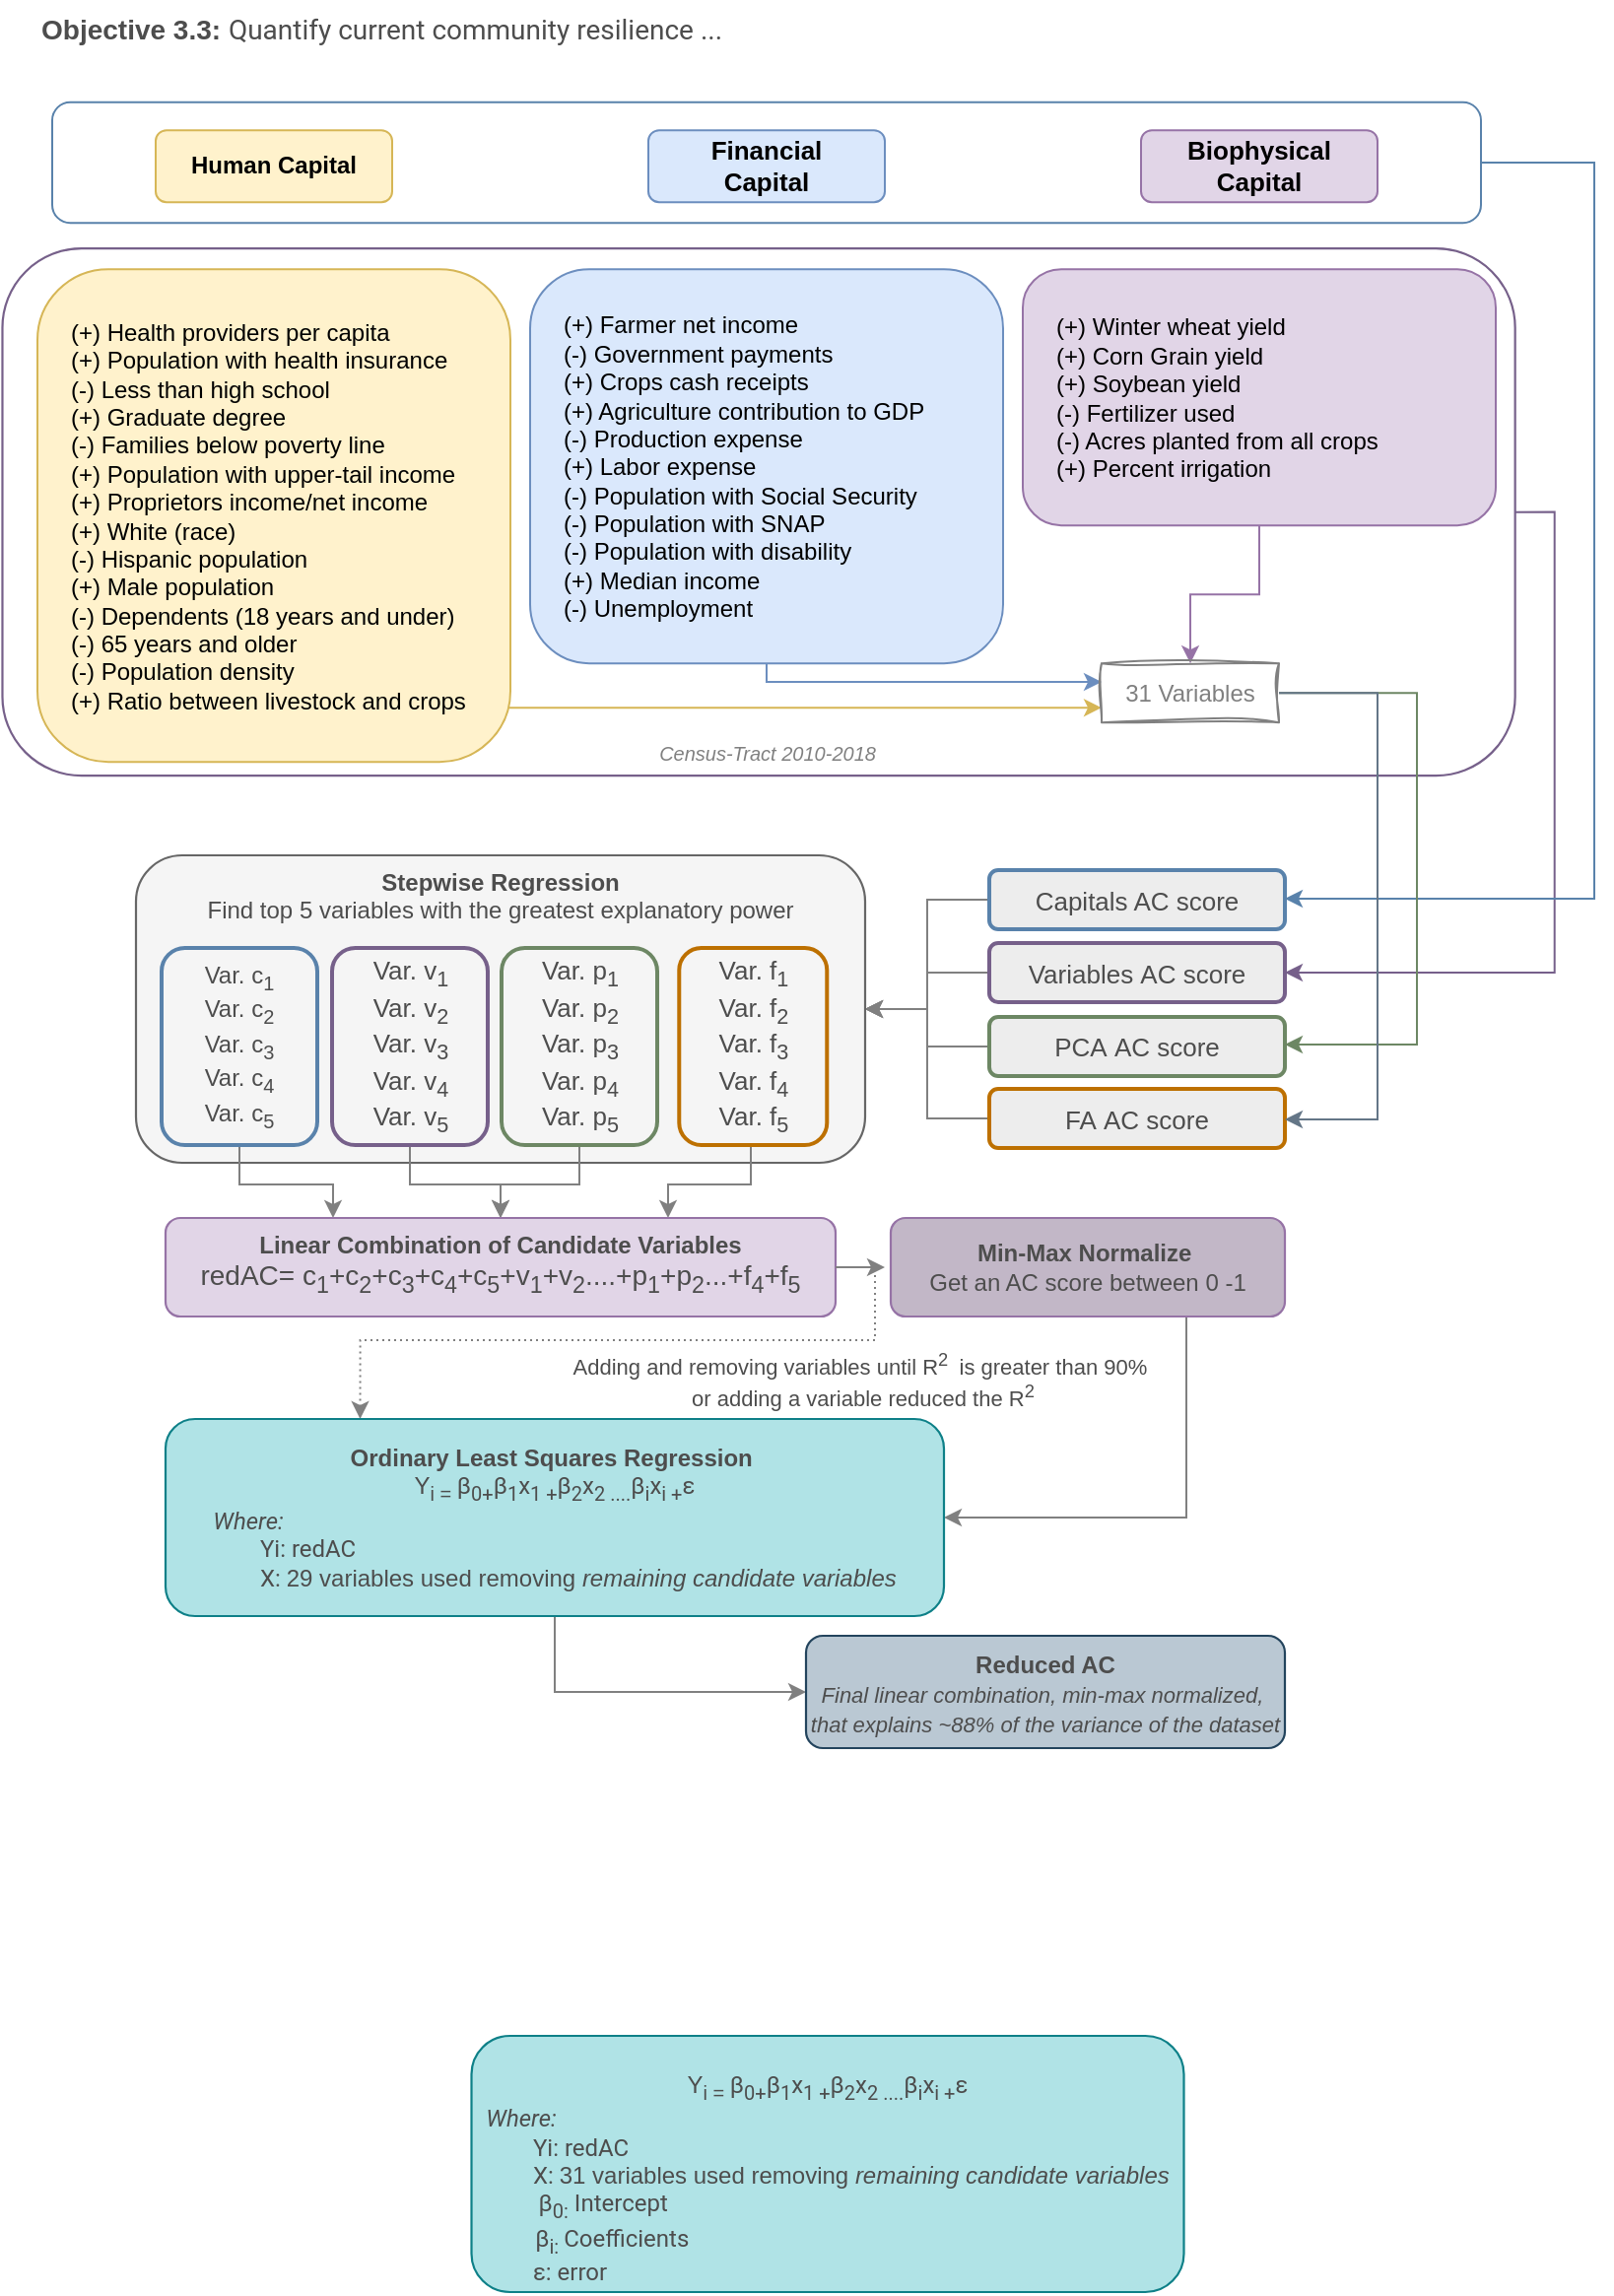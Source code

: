 <mxfile version="28.2.8">
  <diagram name="Page-1" id="65equGSbjDSZer9oPUZJ">
    <mxGraphModel dx="96" dy="1717" grid="1" gridSize="10" guides="1" tooltips="1" connect="1" arrows="1" fold="1" page="1" pageScale="1" pageWidth="850" pageHeight="1100" math="0" shadow="0">
      <root>
        <mxCell id="0" />
        <mxCell id="1" parent="0" />
        <mxCell id="CiPtJtfEncGm_2vBSK0f-44" style="edgeStyle=orthogonalEdgeStyle;rounded=0;orthogonalLoop=1;jettySize=auto;html=1;exitX=0;exitY=0.5;exitDx=0;exitDy=0;entryX=1;entryY=0.5;entryDx=0;entryDy=0;strokeColor=#808080;align=center;verticalAlign=middle;fontFamily=Helvetica;fontSize=11;fontColor=#4D4D4D;labelBackgroundColor=default;endArrow=classic;" parent="1" source="CiPtJtfEncGm_2vBSK0f-5" target="CiPtJtfEncGm_2vBSK0f-10" edge="1">
          <mxGeometry relative="1" as="geometry" />
        </mxCell>
        <mxCell id="CiPtJtfEncGm_2vBSK0f-5" value="&lt;font style=&quot;font-size: 13px;&quot;&gt;Variables&amp;nbsp;AC score&lt;/font&gt;" style="text;html=1;strokeColor=#76608A;fillColor=#EDEDED;align=center;verticalAlign=middle;whiteSpace=wrap;rounded=1;fontSize=12;fontColor=#4D4D4D;strokeWidth=2;labelBorderColor=none;labelBackgroundColor=none;" parent="1" vertex="1">
          <mxGeometry x="1373" y="-591.5" width="150" height="30" as="geometry" />
        </mxCell>
        <mxCell id="CiPtJtfEncGm_2vBSK0f-43" style="edgeStyle=orthogonalEdgeStyle;rounded=0;orthogonalLoop=1;jettySize=auto;html=1;exitX=0;exitY=0.5;exitDx=0;exitDy=0;entryX=1;entryY=0.5;entryDx=0;entryDy=0;strokeColor=#808080;align=center;verticalAlign=middle;fontFamily=Helvetica;fontSize=11;fontColor=#4D4D4D;labelBackgroundColor=default;endArrow=classic;" parent="1" source="CiPtJtfEncGm_2vBSK0f-6" target="CiPtJtfEncGm_2vBSK0f-10" edge="1">
          <mxGeometry relative="1" as="geometry" />
        </mxCell>
        <mxCell id="CiPtJtfEncGm_2vBSK0f-6" value="&lt;font style=&quot;font-size: 13px;&quot;&gt;Capitals AC score&lt;/font&gt;" style="text;html=1;strokeColor=#5982AB;fillColor=#EDEDED;align=center;verticalAlign=middle;whiteSpace=wrap;rounded=1;fontSize=12;fontColor=#4D4D4D;fontFamily=Helvetica;labelBorderColor=none;labelBackgroundColor=none;strokeWidth=2;" parent="1" vertex="1">
          <mxGeometry x="1373" y="-628.5" width="150" height="30" as="geometry" />
        </mxCell>
        <mxCell id="CiPtJtfEncGm_2vBSK0f-45" style="edgeStyle=orthogonalEdgeStyle;rounded=0;orthogonalLoop=1;jettySize=auto;html=1;exitX=0;exitY=0.5;exitDx=0;exitDy=0;strokeColor=#808080;align=center;verticalAlign=middle;fontFamily=Helvetica;fontSize=11;fontColor=#4D4D4D;labelBackgroundColor=default;endArrow=classic;" parent="1" source="CiPtJtfEncGm_2vBSK0f-7" target="CiPtJtfEncGm_2vBSK0f-10" edge="1">
          <mxGeometry relative="1" as="geometry" />
        </mxCell>
        <mxCell id="CiPtJtfEncGm_2vBSK0f-7" value="&lt;font style=&quot;font-size: 13px;&quot;&gt;&lt;font style=&quot;font-size: 13px;&quot;&gt;PCA&amp;nbsp;&lt;/font&gt;&lt;span style=&quot;&quot;&gt;AC score&lt;/span&gt;&lt;/font&gt;" style="text;html=1;strokeColor=#6D8764;fillColor=#EDEDED;align=center;verticalAlign=middle;whiteSpace=wrap;rounded=1;glass=0;shadow=0;fontColor=#4D4D4D;strokeWidth=2;" parent="1" vertex="1">
          <mxGeometry x="1373" y="-554" width="150" height="30" as="geometry" />
        </mxCell>
        <mxCell id="CiPtJtfEncGm_2vBSK0f-46" style="edgeStyle=orthogonalEdgeStyle;rounded=0;orthogonalLoop=1;jettySize=auto;html=1;exitX=0;exitY=0.5;exitDx=0;exitDy=0;entryX=1;entryY=0.5;entryDx=0;entryDy=0;strokeColor=#808080;align=center;verticalAlign=middle;fontFamily=Helvetica;fontSize=11;fontColor=#4D4D4D;labelBackgroundColor=default;endArrow=classic;" parent="1" source="CiPtJtfEncGm_2vBSK0f-8" target="CiPtJtfEncGm_2vBSK0f-10" edge="1">
          <mxGeometry relative="1" as="geometry" />
        </mxCell>
        <mxCell id="CiPtJtfEncGm_2vBSK0f-8" value="&lt;font style=&quot;font-size: 13px;&quot;&gt;&lt;font style=&quot;font-size: 13px;&quot;&gt;FA&amp;nbsp;&lt;/font&gt;&lt;span style=&quot;&quot;&gt;AC score&lt;/span&gt;&lt;/font&gt;" style="text;html=1;strokeColor=#BD7000;fillColor=#EDEDED;align=center;verticalAlign=middle;whiteSpace=wrap;rounded=1;glass=0;shadow=0;fontColor=#4D4D4D;strokeWidth=2;" parent="1" vertex="1">
          <mxGeometry x="1373" y="-517.5" width="150" height="30" as="geometry" />
        </mxCell>
        <mxCell id="CiPtJtfEncGm_2vBSK0f-10" value="&lt;div style=&quot;&quot;&gt;&lt;b style=&quot;background-color: initial;&quot;&gt;Stepwise&amp;nbsp;Regression&lt;/b&gt;&lt;br&gt;&lt;/div&gt;&lt;div style=&quot;&quot;&gt;&lt;span style=&quot;background-color: initial;&quot;&gt;&lt;div style=&quot;&quot;&gt;&lt;span style=&quot;background-color: initial;&quot;&gt;Find top 5 variables with the greatest explanatory power&lt;/span&gt;&lt;/div&gt;&lt;/span&gt;&lt;/div&gt;" style="text;html=1;strokeColor=#666666;fillColor=#f5f5f5;align=center;verticalAlign=top;whiteSpace=wrap;rounded=1;fontSize=12;fontColor=#4D4D4D;strokeWidth=1.1;labelBorderColor=none;labelBackgroundColor=none;" parent="1" vertex="1">
          <mxGeometry x="940" y="-636" width="370" height="156" as="geometry" />
        </mxCell>
        <mxCell id="CiPtJtfEncGm_2vBSK0f-26" style="edgeStyle=orthogonalEdgeStyle;rounded=0;orthogonalLoop=1;jettySize=auto;html=1;exitX=0.5;exitY=1;exitDx=0;exitDy=0;entryX=0.25;entryY=0;entryDx=0;entryDy=0;strokeColor=#808080;fontColor=#4D4D4D;" parent="1" source="CiPtJtfEncGm_2vBSK0f-15" target="CiPtJtfEncGm_2vBSK0f-25" edge="1">
          <mxGeometry relative="1" as="geometry" />
        </mxCell>
        <mxCell id="CiPtJtfEncGm_2vBSK0f-15" value="&lt;font&gt;Var. c&lt;sub&gt;1&lt;/sub&gt;&lt;/font&gt;&lt;div&gt;&lt;font&gt;Var. c&lt;sub&gt;2&lt;/sub&gt;&lt;/font&gt;&lt;/div&gt;&lt;div&gt;&lt;font&gt;Var. c&lt;sub&gt;3&lt;/sub&gt;&lt;/font&gt;&lt;/div&gt;&lt;div&gt;&lt;font&gt;Var. c&lt;sub&gt;4&lt;/sub&gt;&lt;/font&gt;&lt;/div&gt;&lt;div&gt;&lt;font&gt;Var. c&lt;sub&gt;5&lt;/sub&gt;&lt;/font&gt;&lt;/div&gt;" style="text;html=1;strokeColor=#5982AB;fillColor=none;align=center;verticalAlign=middle;whiteSpace=wrap;rounded=1;fontSize=12;fontColor=#4D4D4D;fontFamily=Helvetica;labelBorderColor=none;labelBackgroundColor=none;strokeWidth=2;" parent="1" vertex="1">
          <mxGeometry x="953" y="-589" width="79" height="100" as="geometry" />
        </mxCell>
        <mxCell id="CiPtJtfEncGm_2vBSK0f-30" style="edgeStyle=orthogonalEdgeStyle;rounded=0;orthogonalLoop=1;jettySize=auto;html=1;exitX=0.5;exitY=1;exitDx=0;exitDy=0;entryX=0.5;entryY=0;entryDx=0;entryDy=0;strokeColor=#808080;fontColor=#4D4D4D;" parent="1" source="CiPtJtfEncGm_2vBSK0f-16" target="CiPtJtfEncGm_2vBSK0f-25" edge="1">
          <mxGeometry relative="1" as="geometry">
            <mxPoint x="1113" y="-450" as="targetPoint" />
          </mxGeometry>
        </mxCell>
        <mxCell id="CiPtJtfEncGm_2vBSK0f-16" value="&lt;font style=&quot;font-size: 13px;&quot;&gt;Var. v&lt;sub&gt;1&lt;/sub&gt;&lt;/font&gt;&lt;div style=&quot;font-size: 13px;&quot;&gt;&lt;font&gt;Var. v&lt;sub&gt;2&lt;/sub&gt;&lt;/font&gt;&lt;/div&gt;&lt;div style=&quot;font-size: 13px;&quot;&gt;&lt;font&gt;Var. v&lt;sub&gt;3&lt;/sub&gt;&lt;/font&gt;&lt;/div&gt;&lt;div style=&quot;font-size: 13px;&quot;&gt;&lt;font&gt;Var. v&lt;sub&gt;4&lt;/sub&gt;&lt;/font&gt;&lt;/div&gt;&lt;div style=&quot;font-size: 13px;&quot;&gt;&lt;font&gt;Var. v&lt;sub&gt;5&lt;/sub&gt;&lt;/font&gt;&lt;/div&gt;" style="text;html=1;strokeColor=#76608A;fillColor=none;align=center;verticalAlign=middle;whiteSpace=wrap;rounded=1;fontSize=12;fontColor=#4D4D4D;strokeWidth=2;labelBorderColor=none;labelBackgroundColor=none;" parent="1" vertex="1">
          <mxGeometry x="1039.5" y="-589" width="79" height="100" as="geometry" />
        </mxCell>
        <mxCell id="CiPtJtfEncGm_2vBSK0f-28" style="edgeStyle=orthogonalEdgeStyle;rounded=0;orthogonalLoop=1;jettySize=auto;html=1;exitX=0.5;exitY=1;exitDx=0;exitDy=0;entryX=0.5;entryY=0;entryDx=0;entryDy=0;strokeColor=#808080;fontColor=#4D4D4D;" parent="1" source="CiPtJtfEncGm_2vBSK0f-17" target="CiPtJtfEncGm_2vBSK0f-25" edge="1">
          <mxGeometry relative="1" as="geometry">
            <mxPoint x="1103" y="-460" as="targetPoint" />
          </mxGeometry>
        </mxCell>
        <mxCell id="CiPtJtfEncGm_2vBSK0f-17" value="&lt;font style=&quot;font-size: 13px;&quot;&gt;Var. p&lt;sub&gt;1&lt;/sub&gt;&lt;/font&gt;&lt;div style=&quot;font-size: 13px;&quot;&gt;&lt;font&gt;Var. p&lt;sub&gt;2&lt;/sub&gt;&lt;/font&gt;&lt;/div&gt;&lt;div style=&quot;font-size: 13px;&quot;&gt;&lt;font&gt;Var. p&lt;sub&gt;3&lt;/sub&gt;&lt;/font&gt;&lt;/div&gt;&lt;div style=&quot;font-size: 13px;&quot;&gt;&lt;font&gt;Var. p&lt;sub&gt;4&lt;/sub&gt;&lt;/font&gt;&lt;/div&gt;&lt;div style=&quot;font-size: 13px;&quot;&gt;&lt;font&gt;Var. p&lt;sub&gt;5&lt;/sub&gt;&lt;/font&gt;&lt;/div&gt;" style="text;html=1;strokeColor=#6D8764;fillColor=none;align=center;verticalAlign=middle;whiteSpace=wrap;rounded=1;glass=0;shadow=0;fontColor=#4D4D4D;strokeWidth=2;" parent="1" vertex="1">
          <mxGeometry x="1125.5" y="-589" width="79" height="100" as="geometry" />
        </mxCell>
        <mxCell id="CiPtJtfEncGm_2vBSK0f-29" style="edgeStyle=orthogonalEdgeStyle;rounded=0;orthogonalLoop=1;jettySize=auto;html=1;exitX=0.5;exitY=1;exitDx=0;exitDy=0;entryX=0.75;entryY=0;entryDx=0;entryDy=0;strokeColor=#808080;fontColor=#4D4D4D;" parent="1" source="CiPtJtfEncGm_2vBSK0f-18" target="CiPtJtfEncGm_2vBSK0f-25" edge="1">
          <mxGeometry relative="1" as="geometry">
            <Array as="points">
              <mxPoint x="1252" y="-469" />
              <mxPoint x="1210" y="-469" />
            </Array>
          </mxGeometry>
        </mxCell>
        <mxCell id="CiPtJtfEncGm_2vBSK0f-18" value="&lt;font style=&quot;font-size: 13px;&quot;&gt;Var. f&lt;sub&gt;1&lt;/sub&gt;&lt;/font&gt;&lt;div style=&quot;font-size: 13px;&quot;&gt;&lt;font&gt;Var. f&lt;sub&gt;2&lt;/sub&gt;&lt;/font&gt;&lt;/div&gt;&lt;div style=&quot;font-size: 13px;&quot;&gt;&lt;font&gt;Var. f&lt;sub&gt;3&lt;/sub&gt;&lt;/font&gt;&lt;/div&gt;&lt;div style=&quot;font-size: 13px;&quot;&gt;&lt;font&gt;Var. f&lt;sub&gt;4&lt;/sub&gt;&lt;/font&gt;&lt;/div&gt;&lt;div style=&quot;font-size: 13px;&quot;&gt;&lt;font&gt;Var. f&lt;sub&gt;5&lt;/sub&gt;&lt;/font&gt;&lt;/div&gt;" style="text;html=1;strokeColor=#BD7000;fillColor=none;align=center;verticalAlign=middle;whiteSpace=wrap;rounded=1;glass=0;shadow=0;fontColor=#4D4D4D;strokeWidth=2;" parent="1" vertex="1">
          <mxGeometry x="1215.64" y="-589" width="75" height="100" as="geometry" />
        </mxCell>
        <mxCell id="CiPtJtfEncGm_2vBSK0f-35" value="" style="edgeStyle=orthogonalEdgeStyle;rounded=0;orthogonalLoop=1;jettySize=auto;html=1;strokeColor=#808080;align=center;verticalAlign=middle;fontFamily=Helvetica;fontSize=11;fontColor=#4D4D4D;labelBackgroundColor=default;endArrow=classic;exitX=0.75;exitY=1;exitDx=0;exitDy=0;entryX=1;entryY=0.5;entryDx=0;entryDy=0;" parent="1" source="u8C992GUdGFulS2IJMDo-1" target="CiPtJtfEncGm_2vBSK0f-34" edge="1">
          <mxGeometry relative="1" as="geometry">
            <Array as="points">
              <mxPoint x="1473" y="-300" />
            </Array>
            <mxPoint x="1360" y="-310" as="targetPoint" />
          </mxGeometry>
        </mxCell>
        <mxCell id="u8C992GUdGFulS2IJMDo-3" style="edgeStyle=orthogonalEdgeStyle;rounded=0;orthogonalLoop=1;jettySize=auto;html=1;exitX=1;exitY=0.5;exitDx=0;exitDy=0;strokeColor=#808080;align=center;verticalAlign=middle;fontFamily=Helvetica;fontSize=11;fontColor=#4D4D4D;labelBackgroundColor=default;endArrow=classic;" parent="1" source="CiPtJtfEncGm_2vBSK0f-25" edge="1">
          <mxGeometry relative="1" as="geometry">
            <mxPoint x="1320" y="-427" as="targetPoint" />
          </mxGeometry>
        </mxCell>
        <mxCell id="CiPtJtfEncGm_2vBSK0f-25" value="&lt;div style=&quot;&quot;&gt;&lt;b&gt;Linear Combination of Candidate Variables&lt;/b&gt;&lt;/div&gt;&lt;div style=&quot;&quot;&gt;&lt;span style=&quot;background-color: initial; font-size: 14px;&quot;&gt;&lt;div style=&quot;&quot;&gt;&lt;font style=&quot;font-size: 14px;&quot;&gt;redAC= c&lt;/font&gt;&lt;span style=&quot;&quot;&gt;&lt;sub&gt;1&lt;/sub&gt;+&lt;/span&gt;&lt;font style=&quot;font-size: 14px;&quot;&gt;c&lt;/font&gt;&lt;sub style=&quot;&quot;&gt;2&lt;/sub&gt;&lt;span style=&quot;&quot;&gt;+c&lt;/span&gt;&lt;sub style=&quot;&quot;&gt;3&lt;/sub&gt;&lt;span style=&quot;&quot;&gt;+c&lt;/span&gt;&lt;sub style=&quot;&quot;&gt;4&lt;/sub&gt;&lt;span style=&quot;&quot;&gt;+c&lt;/span&gt;&lt;sub style=&quot;&quot;&gt;5&lt;/sub&gt;&lt;span style=&quot;&quot;&gt;+v&lt;/span&gt;&lt;sub style=&quot;&quot;&gt;1&lt;/sub&gt;&lt;span style=&quot;&quot;&gt;+v&lt;/span&gt;&lt;sub style=&quot;&quot;&gt;2&lt;/sub&gt;&lt;span style=&quot;&quot;&gt;....+p&lt;/span&gt;&lt;sub style=&quot;&quot;&gt;1&lt;/sub&gt;&lt;span style=&quot;&quot;&gt;+p&lt;/span&gt;&lt;sub style=&quot;&quot;&gt;2&lt;/sub&gt;&lt;span style=&quot;&quot;&gt;...+f&lt;/span&gt;&lt;sub style=&quot;&quot;&gt;4&lt;/sub&gt;&lt;span style=&quot;&quot;&gt;+f&lt;/span&gt;&lt;sub style=&quot;&quot;&gt;5&lt;/sub&gt;&lt;span style=&quot;font-family: monospace; font-size: 0px; text-align: start; text-wrap: nowrap; background-color: initial;&quot;&gt;%3CmxGraphModel%3E%3Croot%3E%3CmxCell%20id%3D%220%22%2F%3E%3CmxCell%20id%3D%221%22%20parent%3D%220%22%2F%3E%3CmxCell%20id%3D%222%22%20value%3D%22%26lt%3Bdiv%20style%3D%26quot%3B%26quot%3B%26gt%3B%26lt%3Bb%20style%3D%26quot%3Bbackground-color%3A%20initial%3B%26quot%3B%26gt%3BStepwise%26amp%3Bnbsp%3BRegression%26lt%3B%2Fb%26gt%3B%26lt%3Bbr%26gt%3B%26lt%3B%2Fdiv%26gt%3B%26lt%3Bdiv%20style%3D%26quot%3B%26quot%3B%26gt%3B%26lt%3Bspan%20style%3D%26quot%3Bbackground-color%3A%20initial%3B%26quot%3B%26gt%3B%26lt%3Bdiv%20style%3D%26quot%3B%26quot%3B%26gt%3B%26lt%3Bspan%20style%3D%26quot%3Bbackground-color%3A%20initial%3B%26quot%3B%26gt%3B-%20Find%20top%205%20variables%20with%20the%20greatest%20explanatory%20power%26lt%3B%2Fspan%26gt%3B%26lt%3B%2Fdiv%26gt%3B%26lt%3B%2Fspan%26gt%3B%26lt%3B%2Fdiv%26gt%3B%22%20style%3D%22text%3Bhtml%3D1%3BstrokeColor%3D%23666666%3BfillColor%3D%23f5f5f5%3Balign%3Dcenter%3BverticalAlign%3Dtop%3BwhiteSpace%3Dwrap%3Brounded%3D1%3BfontSize%3D12%3BfontColor%3D%23333333%3BstrokeWidth%3D1.1%3BlabelBorderColor%3Dnone%3BlabelBackgroundColor%3Dnone%3B%22%20vertex%3D%221%22%20parent%3D%221%22%3E%3CmxGeometry%20x%3D%221058%22%20y%3D%22408%22%20width%3D%22370%22%20height%3D%22176%22%20as%3D%22geometry%22%2F%3E%3C%2FmxCell%3E%3C%2Froot%3E%3C%2FmxGraphModel%3E&lt;/span&gt;&lt;span style=&quot;background-color: initial; font-family: monospace; font-size: 0px; text-align: start; text-wrap: nowrap;&quot;&gt;%3CmxGraphModel%3E%3Croot%3E%3CmxCell%20id%3D%220%22%2F%3E%3CmxCell%20id%3D%221%22%20parent%3D%220%22%2F%3E%3CmxCell%20id%3D%222%22%20value%3D%22%26lt%3Bdiv%20style%3D%26quot%3B%26quot%3B%26gt%3B%26lt%3Bb%20style%3D%26quot%3Bbackground-color%3A%20initial%3B%26quot%3B%26gt%3BStepwise%26amp%3Bnbsp%3BRegression%26lt%3B%2Fb%26gt%3B%26lt%3Bbr%26gt%3B%26lt%3B%2Fdiv%26gt%3B%26lt%3Bdiv%20style%3D%26quot%3B%26quot%3B%26gt%3B%26lt%3Bspan%20style%3D%26quot%3Bbackground-color%3A%20initial%3B%26quot%3B%26gt%3B%26lt%3Bdiv%20style%3D%26quot%3B%26quot%3B%26gt%3B%26lt%3Bspan%20style%3D%26quot%3Bbackground-color%3A%20initial%3B%26quot%3B%26gt%3B-%20Find%20top%205%20variables%20with%20the%20greatest%20explanatory%20power%26lt%3B%2Fspan%26gt%3B%26lt%3B%2Fdiv%26gt%3B%26lt%3B%2Fspan%26gt%3B%26lt%3B%2Fdiv%26gt%3B%22%20style%3D%22text%3Bhtml%3D1%3BstrokeColor%3D%23666666%3BfillColor%3D%23f5f5f5%3Balign%3Dcenter%3BverticalAlign%3Dtop%3BwhiteSpace%3Dwrap%3Brounded%3D1%3BfontSize%3D12%3BfontColor%3D%23333333%3BstrokeWidth%3D1.1%3BlabelBorderColor%3Dnone%3BlabelBackgroundColor%3Dnone%3B%22%20vertex%3D%221%22%20parent%3D%221%22%3E%3CmxGeometry%20x%3D%221058%22%20y%3D%22408%22%20width%3D%22370%22%20height%3D%22176%22%20as%3D%22geometry%22%2F%3E%3C%2FmxCell%3E%3C%2Froot%3E%3C%2FmxGraphModel%3E&lt;/span&gt;&lt;/div&gt;&lt;/span&gt;&lt;/div&gt;" style="text;html=1;strokeColor=#9673a6;fillColor=#e1d5e7;align=center;verticalAlign=top;whiteSpace=wrap;rounded=1;fontSize=12;strokeWidth=1.1;labelBorderColor=none;labelBackgroundColor=none;fontColor=#4D4D4D;" parent="1" vertex="1">
          <mxGeometry x="955" y="-452" width="340" height="50" as="geometry" />
        </mxCell>
        <mxCell id="CiPtJtfEncGm_2vBSK0f-36" value="Adding and removing variables until R&lt;sup&gt;2&amp;nbsp;&lt;/sup&gt;&amp;nbsp;is greater than 90%&amp;nbsp;&amp;nbsp;&lt;div&gt;&lt;span style=&quot;background-color: initial;&quot;&gt;or adding a variable reduced the R&lt;/span&gt;&lt;sup style=&quot;background-color: initial;&quot;&gt;2&lt;/sup&gt;&lt;span style=&quot;background-color: initial;&quot;&gt;&amp;nbsp;&lt;/span&gt;&lt;/div&gt;" style="edgeStyle=orthogonalEdgeStyle;rounded=0;orthogonalLoop=1;jettySize=auto;html=1;exitX=1;exitY=0.5;exitDx=0;exitDy=0;entryX=0.25;entryY=0;entryDx=0;entryDy=0;strokeColor=#808080;align=center;verticalAlign=middle;fontFamily=Helvetica;fontSize=11;fontColor=#4D4D4D;labelBackgroundColor=none;endArrow=classic;dashed=1;dashPattern=1 2;" parent="1" source="CiPtJtfEncGm_2vBSK0f-25" target="CiPtJtfEncGm_2vBSK0f-34" edge="1">
          <mxGeometry x="-0.654" y="20" relative="1" as="geometry">
            <mxPoint as="offset" />
            <mxPoint x="1414" y="-338.5" as="sourcePoint" />
            <mxPoint x="1121" y="-340" as="targetPoint" />
            <Array as="points">
              <mxPoint x="1315" y="-427" />
              <mxPoint x="1315" y="-390" />
              <mxPoint x="1054" y="-390" />
            </Array>
          </mxGeometry>
        </mxCell>
        <mxCell id="gh_SNCxcXygkALrlwI0--44" style="edgeStyle=orthogonalEdgeStyle;rounded=0;orthogonalLoop=1;jettySize=auto;html=1;exitX=0.5;exitY=1;exitDx=0;exitDy=0;fontColor=#4D4D4D;strokeColor=#808080;entryX=0;entryY=0.5;entryDx=0;entryDy=0;" parent="1" source="CiPtJtfEncGm_2vBSK0f-34" target="CiPtJtfEncGm_2vBSK0f-38" edge="1">
          <mxGeometry relative="1" as="geometry" />
        </mxCell>
        <mxCell id="CiPtJtfEncGm_2vBSK0f-34" value="&lt;b&gt;Ordinary Least Squares Regression&amp;nbsp;&lt;/b&gt;&lt;div&gt;&lt;div&gt;Y&lt;sub&gt;i =&amp;nbsp;&lt;/sub&gt;&lt;span style=&quot;font-family: &amp;quot;Google Sans&amp;quot;, Roboto, Arial, sans-serif; text-align: left;&quot;&gt;β&lt;sub&gt;0+&lt;/sub&gt;&lt;/span&gt;&lt;span style=&quot;font-family: &amp;quot;Google Sans&amp;quot;, Roboto, Arial, sans-serif; text-align: left;&quot;&gt;β&lt;sub&gt;1&lt;/sub&gt;x&lt;sub&gt;1 +&lt;/sub&gt;&lt;/span&gt;&lt;span style=&quot;font-family: &amp;quot;Google Sans&amp;quot;, Roboto, Arial, sans-serif; text-align: left;&quot;&gt;β&lt;/span&gt;&lt;span style=&quot;font-family: &amp;quot;Google Sans&amp;quot;, Roboto, Arial, sans-serif; text-align: left;&quot;&gt;&lt;sub&gt;2&lt;/sub&gt;&lt;/span&gt;&lt;span style=&quot;font-family: &amp;quot;Google Sans&amp;quot;, Roboto, Arial, sans-serif; text-align: left;&quot;&gt;x&lt;sub&gt;2&lt;/sub&gt;&lt;sub&gt;&amp;nbsp;....&lt;/sub&gt;&lt;/span&gt;&lt;span style=&quot;font-family: &amp;quot;Google Sans&amp;quot;, Roboto, Arial, sans-serif; text-align: left;&quot;&gt;β&lt;/span&gt;&lt;span style=&quot;font-family: &amp;quot;Google Sans&amp;quot;, Roboto, Arial, sans-serif; text-align: left;&quot;&gt;&lt;sub&gt;i&lt;/sub&gt;x&lt;sub&gt;i&lt;/sub&gt;&lt;sub&gt;&amp;nbsp;+&lt;/sub&gt;&lt;/span&gt;&lt;span style=&quot;font-family: &amp;quot;Google Sans&amp;quot;, Roboto, Arial, sans-serif; text-align: left;&quot;&gt;ε&lt;/span&gt;&lt;/div&gt;&lt;div style=&quot;text-align: left;&quot;&gt;&lt;font face=&quot;Google Sans, Roboto, Arial, sans-serif&quot;&gt;&lt;i&gt;Where:&lt;/i&gt;&amp;nbsp;&lt;/font&gt;&lt;/div&gt;&lt;div style=&quot;text-align: left;&quot;&gt;&lt;font face=&quot;Google Sans, Roboto, Arial, sans-serif&quot;&gt;&lt;span style=&quot;white-space: pre;&quot;&gt;&#x9;&lt;/span&gt;Yi: redAC&lt;/font&gt;&lt;/div&gt;&lt;div style=&quot;text-align: left;&quot;&gt;&lt;font face=&quot;Google Sans, Roboto, Arial, sans-serif&quot;&gt;&lt;span style=&quot;white-space: pre;&quot;&gt;&#x9;&lt;/span&gt;X:&amp;nbsp;&lt;/font&gt;&lt;span style=&quot;background-color: initial; text-align: center;&quot;&gt;29 variables used removing&amp;nbsp;&lt;i&gt;remaining candidate variables&lt;/i&gt;&lt;/span&gt;&lt;/div&gt;&lt;/div&gt;" style="whiteSpace=wrap;html=1;verticalAlign=middle;fillColor=#b0e3e6;strokeColor=#0e8088;rounded=1;strokeWidth=1.1;labelBorderColor=none;labelBackgroundColor=none;fontColor=#4D4D4D;" parent="1" vertex="1">
          <mxGeometry x="955" y="-350" width="395" height="100" as="geometry" />
        </mxCell>
        <mxCell id="CiPtJtfEncGm_2vBSK0f-38" value="&lt;div style=&quot;&quot;&gt;&lt;b&gt;Reduced AC&lt;/b&gt;&lt;/div&gt;&lt;div style=&quot;font-size: 11px;&quot;&gt;&lt;div style=&quot;line-height: 10.4px;&quot;&gt;&lt;sub style=&quot;&quot;&gt;&lt;i style=&quot;font-size: 11px;&quot;&gt;&lt;font style=&quot;font-size: 11px;&quot;&gt;Final linear combination, min-max normalized,&amp;nbsp;&lt;/font&gt;&lt;/i&gt;&lt;/sub&gt;&lt;/div&gt;&lt;div style=&quot;line-height: 10.4px;&quot;&gt;&lt;sub&gt;&lt;i style=&quot;font-size: 11px;&quot;&gt;&lt;font style=&quot;font-size: 11px;&quot;&gt;that explains ~88% of the variance of the dataset&lt;/font&gt;&lt;/i&gt;&lt;/sub&gt;&lt;/div&gt;&lt;/div&gt;" style="text;html=1;strokeColor=#23445d;fillColor=#bac8d3;align=center;verticalAlign=middle;whiteSpace=wrap;rounded=1;fontSize=12;strokeWidth=1.1;labelBorderColor=none;labelBackgroundColor=none;fontColor=#4D4D4D;" parent="1" vertex="1">
          <mxGeometry x="1280" y="-240" width="243" height="57" as="geometry" />
        </mxCell>
        <mxCell id="u8C992GUdGFulS2IJMDo-1" value="&lt;div style=&quot;&quot;&gt;&lt;b&gt;Min-Max Normalize&amp;nbsp;&lt;/b&gt;&lt;br&gt;&lt;font style=&quot;font-size: 12px;&quot;&gt;Get an AC score between 0 -1&lt;/font&gt;&lt;/div&gt;" style="text;html=1;strokeColor=#9673a6;fillColor=#C2B7C7;align=center;verticalAlign=middle;whiteSpace=wrap;rounded=1;fontSize=12;strokeWidth=1.1;labelBorderColor=none;labelBackgroundColor=none;fontColor=#4D4D4D;" parent="1" vertex="1">
          <mxGeometry x="1323" y="-452" width="200" height="50" as="geometry" />
        </mxCell>
        <mxCell id="gh_SNCxcXygkALrlwI0--37" style="edgeStyle=orthogonalEdgeStyle;rounded=0;orthogonalLoop=1;jettySize=auto;html=1;exitX=0.5;exitY=0;exitDx=0;exitDy=0;entryX=1;entryY=0.5;entryDx=0;entryDy=0;strokeColor=#76608A;" parent="1" source="gh_SNCxcXygkALrlwI0--2" target="CiPtJtfEncGm_2vBSK0f-5" edge="1">
          <mxGeometry relative="1" as="geometry" />
        </mxCell>
        <mxCell id="gh_SNCxcXygkALrlwI0--2" value="" style="rounded=1;whiteSpace=wrap;html=1;fontSize=13;labelBorderColor=default;labelBackgroundColor=none;fillColor=none;strokeColor=#76608A;rotation=90;fontColor=#333333;strokeWidth=1.1;" parent="1" vertex="1">
          <mxGeometry x="1122.28" y="-1193.97" width="267.5" height="767.59" as="geometry" />
        </mxCell>
        <mxCell id="gh_SNCxcXygkALrlwI0--3" style="edgeStyle=orthogonalEdgeStyle;rounded=0;orthogonalLoop=1;jettySize=auto;html=1;exitX=0.995;exitY=0.832;exitDx=0;exitDy=0;strokeColor=#d6b656;exitPerimeter=0;fillColor=#fff2cc;entryX=0;entryY=0.75;entryDx=0;entryDy=0;" parent="1" target="gh_SNCxcXygkALrlwI0--22" edge="1">
          <mxGeometry relative="1" as="geometry">
            <mxPoint x="1127.8" y="-717.18" as="sourcePoint" />
            <mxPoint x="1464" y="-725.18" as="targetPoint" />
            <Array as="points">
              <mxPoint x="1119" y="-716.93" />
              <mxPoint x="1119" y="-710.93" />
            </Array>
          </mxGeometry>
        </mxCell>
        <mxCell id="gh_SNCxcXygkALrlwI0--4" value="&lt;div style=&quot;&quot;&gt;&lt;span style=&quot;background-color: initial;&quot;&gt;(+) Health providers per capita&lt;/span&gt;&lt;/div&gt;&lt;span style=&quot;background-color: initial;&quot;&gt;&lt;div style=&quot;&quot;&gt;&lt;span style=&quot;background-color: initial;&quot;&gt;(+) Population with health insurance&lt;/span&gt;&lt;/div&gt;&lt;/span&gt;&lt;span style=&quot;background-color: initial;&quot;&gt;&lt;div style=&quot;&quot;&gt;&lt;span style=&quot;background-color: initial;&quot;&gt;(-) Less than high school&lt;/span&gt;&lt;/div&gt;&lt;/span&gt;&lt;span style=&quot;background-color: initial;&quot;&gt;&lt;div style=&quot;&quot;&gt;&lt;span style=&quot;background-color: initial;&quot;&gt;(+) Graduate degree&lt;/span&gt;&lt;/div&gt;&lt;/span&gt;&lt;span style=&quot;background-color: initial;&quot;&gt;&lt;div style=&quot;&quot;&gt;&lt;span style=&quot;background-color: initial;&quot;&gt;(-) Families below poverty line&lt;/span&gt;&lt;/div&gt;&lt;/span&gt;&lt;span style=&quot;background-color: initial;&quot;&gt;&lt;div style=&quot;&quot;&gt;&lt;span style=&quot;background-color: initial;&quot;&gt;(+) Population with upper-tail income&lt;/span&gt;&lt;/div&gt;&lt;div style=&quot;&quot;&gt;(+) Proprietors income/net income&lt;span style=&quot;background-color: initial;&quot;&gt;&lt;br&gt;&lt;/span&gt;&lt;/div&gt;&lt;/span&gt;&lt;span style=&quot;background-color: initial;&quot;&gt;&lt;div style=&quot;&quot;&gt;&lt;span style=&quot;background-color: initial;&quot;&gt;(+) White (race)&lt;/span&gt;&lt;/div&gt;&lt;/span&gt;&lt;span style=&quot;background-color: initial;&quot;&gt;&lt;div style=&quot;&quot;&gt;&lt;span style=&quot;background-color: initial;&quot;&gt;(-) Hispanic population&lt;/span&gt;&lt;/div&gt;&lt;/span&gt;&lt;span style=&quot;background-color: initial;&quot;&gt;&lt;div style=&quot;&quot;&gt;&lt;span style=&quot;background-color: initial;&quot;&gt;(+) Male population&lt;/span&gt;&lt;/div&gt;&lt;/span&gt;&lt;span style=&quot;background-color: initial;&quot;&gt;&lt;div style=&quot;&quot;&gt;&lt;span style=&quot;background-color: initial;&quot;&gt;(-) Dependents (18 years and under)&lt;/span&gt;&lt;/div&gt;&lt;/span&gt;&lt;span style=&quot;background-color: initial;&quot;&gt;&lt;div style=&quot;&quot;&gt;&lt;span style=&quot;background-color: initial;&quot;&gt;(-) 65 years and older&lt;/span&gt;&lt;/div&gt;&lt;/span&gt;&lt;span style=&quot;background-color: initial;&quot;&gt;&lt;div style=&quot;&quot;&gt;&lt;span style=&quot;background-color: initial;&quot;&gt;(-) Population density&lt;/span&gt;&lt;/div&gt;&lt;/span&gt;&lt;span style=&quot;background-color: initial;&quot;&gt;&lt;div style=&quot;&quot;&gt;&lt;span style=&quot;background-color: initial;&quot;&gt;(+) Ratio between livestock and crops&amp;nbsp;&lt;/span&gt;&lt;/div&gt;&lt;/span&gt;" style="whiteSpace=wrap;html=1;rounded=1;fillColor=#fff2cc;strokeColor=#d6b656;align=left;spacingLeft=15;" parent="1" vertex="1">
          <mxGeometry x="890" y="-933.43" width="240" height="250" as="geometry" />
        </mxCell>
        <mxCell id="gh_SNCxcXygkALrlwI0--5" style="edgeStyle=orthogonalEdgeStyle;rounded=0;orthogonalLoop=1;jettySize=auto;html=1;entryX=0;entryY=0.346;entryDx=0;entryDy=0;strokeColor=#6c8ebf;exitX=0.5;exitY=1;exitDx=0;exitDy=0;fillColor=#dae8fc;entryPerimeter=0;" parent="1" source="gh_SNCxcXygkALrlwI0--6" target="gh_SNCxcXygkALrlwI0--22" edge="1">
          <mxGeometry relative="1" as="geometry">
            <mxPoint x="1350" y="-701.44" as="targetPoint" />
            <mxPoint x="1265" y="-723.94" as="sourcePoint" />
            <Array as="points">
              <mxPoint x="1260" y="-723.93" />
              <mxPoint x="1430" y="-723.93" />
            </Array>
          </mxGeometry>
        </mxCell>
        <mxCell id="gh_SNCxcXygkALrlwI0--6" value="&lt;div style=&quot;&quot;&gt;&lt;span style=&quot;background-color: initial;&quot;&gt;(+) Farmer net income&lt;/span&gt;&lt;/div&gt;&lt;span style=&quot;background-color: initial;&quot;&gt;&lt;div style=&quot;&quot;&gt;&lt;span style=&quot;background-color: initial;&quot;&gt;(-) Government payments&lt;/span&gt;&lt;/div&gt;&lt;/span&gt;&lt;span style=&quot;background-color: initial;&quot;&gt;&lt;div style=&quot;&quot;&gt;&lt;span style=&quot;background-color: initial;&quot;&gt;(+) Crops cash receipts&lt;/span&gt;&lt;/div&gt;&lt;/span&gt;&lt;span style=&quot;background-color: initial;&quot;&gt;&lt;div style=&quot;&quot;&gt;&lt;span style=&quot;background-color: initial;&quot;&gt;(+) Agriculture contribution to GDP&lt;/span&gt;&lt;/div&gt;&lt;/span&gt;&lt;span style=&quot;background-color: initial;&quot;&gt;&lt;div style=&quot;&quot;&gt;&lt;span style=&quot;background-color: initial;&quot;&gt;(-) Production expense&lt;/span&gt;&lt;/div&gt;&lt;/span&gt;&lt;span style=&quot;background-color: initial;&quot;&gt;&lt;div style=&quot;&quot;&gt;&lt;span style=&quot;background-color: initial;&quot;&gt;(+) Labor expense&lt;/span&gt;&lt;/div&gt;&lt;/span&gt;&lt;span style=&quot;background-color: initial;&quot;&gt;&lt;div style=&quot;&quot;&gt;&lt;span style=&quot;background-color: initial;&quot;&gt;(-) Population with Social Security&lt;/span&gt;&lt;/div&gt;&lt;/span&gt;&lt;span style=&quot;background-color: initial;&quot;&gt;&lt;div style=&quot;&quot;&gt;&lt;span style=&quot;background-color: initial;&quot;&gt;(-) Population with SNAP&lt;/span&gt;&lt;/div&gt;&lt;/span&gt;&lt;span style=&quot;background-color: initial;&quot;&gt;&lt;div style=&quot;&quot;&gt;&lt;span style=&quot;background-color: initial;&quot;&gt;(-) Population with disability&lt;/span&gt;&lt;/div&gt;&lt;/span&gt;&lt;span style=&quot;background-color: initial;&quot;&gt;&lt;div style=&quot;&quot;&gt;&lt;span style=&quot;background-color: initial;&quot;&gt;(+) Median income&lt;/span&gt;&lt;/div&gt;&lt;/span&gt;&lt;span style=&quot;background-color: initial;&quot;&gt;&lt;div style=&quot;&quot;&gt;&lt;span style=&quot;background-color: initial;&quot;&gt;(-) Unemployment&lt;/span&gt;&lt;/div&gt;&lt;/span&gt;" style="whiteSpace=wrap;html=1;rounded=1;fillColor=#dae8fc;strokeColor=#6c8ebf;align=left;spacingLeft=15;" parent="1" vertex="1">
          <mxGeometry x="1140" y="-933.43" width="240" height="200" as="geometry" />
        </mxCell>
        <mxCell id="gh_SNCxcXygkALrlwI0--36" style="edgeStyle=orthogonalEdgeStyle;rounded=0;orthogonalLoop=1;jettySize=auto;html=1;exitX=0.5;exitY=0;exitDx=0;exitDy=0;entryX=1;entryY=0.5;entryDx=0;entryDy=0;strokeColor=#5982AB;" parent="1" source="gh_SNCxcXygkALrlwI0--8" target="CiPtJtfEncGm_2vBSK0f-6" edge="1">
          <mxGeometry relative="1" as="geometry">
            <Array as="points">
              <mxPoint x="1680" y="-987" />
              <mxPoint x="1680" y="-614" />
              <mxPoint x="1523" y="-614" />
            </Array>
          </mxGeometry>
        </mxCell>
        <mxCell id="gh_SNCxcXygkALrlwI0--8" value="" style="rounded=1;whiteSpace=wrap;html=1;labelBackgroundColor=none;labelBorderColor=default;strokeColor=#5982AB;fontSize=13;fillColor=none;gradientColor=default;rotation=90;" parent="1" vertex="1">
          <mxGeometry x="1229.36" y="-1350" width="61.28" height="725" as="geometry" />
        </mxCell>
        <mxCell id="gh_SNCxcXygkALrlwI0--9" style="edgeStyle=orthogonalEdgeStyle;rounded=0;orthogonalLoop=1;jettySize=auto;html=1;exitX=0.5;exitY=1;exitDx=0;exitDy=0;entryX=0.5;entryY=0;entryDx=0;entryDy=0;strokeColor=#9673a6;fillColor=#e1d5e7;" parent="1" source="gh_SNCxcXygkALrlwI0--10" target="gh_SNCxcXygkALrlwI0--22" edge="1">
          <mxGeometry relative="1" as="geometry" />
        </mxCell>
        <mxCell id="gh_SNCxcXygkALrlwI0--10" value="&lt;div style=&quot;&quot;&gt;&lt;span style=&quot;background-color: initial;&quot;&gt;(+) Winter wheat yield&lt;/span&gt;&lt;/div&gt;&lt;span style=&quot;background-color: initial;&quot;&gt;&lt;div style=&quot;&quot;&gt;&lt;span style=&quot;background-color: initial;&quot;&gt;(+) Corn Grain yield&lt;/span&gt;&lt;/div&gt;&lt;/span&gt;&lt;span style=&quot;background-color: initial;&quot;&gt;&lt;div style=&quot;&quot;&gt;&lt;span style=&quot;background-color: initial;&quot;&gt;(+) Soybean yield&lt;/span&gt;&lt;/div&gt;&lt;/span&gt;&lt;span style=&quot;background-color: initial;&quot;&gt;&lt;div style=&quot;&quot;&gt;&lt;span style=&quot;background-color: initial;&quot;&gt;(-) Fertilizer used&lt;/span&gt;&lt;/div&gt;&lt;/span&gt;&lt;span style=&quot;background-color: initial;&quot;&gt;&lt;div style=&quot;&quot;&gt;&lt;span style=&quot;background-color: initial;&quot;&gt;(-) Acres planted from all crops&lt;/span&gt;&lt;/div&gt;&lt;/span&gt;&lt;span style=&quot;background-color: initial;&quot;&gt;&lt;div style=&quot;&quot;&gt;&lt;span style=&quot;background-color: initial;&quot;&gt;(+) Percent irrigation&lt;/span&gt;&lt;/div&gt;&lt;/span&gt;" style="html=1;rounded=1;fillColor=#e1d5e7;strokeColor=#9673a6;align=left;horizontal=1;whiteSpace=wrap;spacingLeft=15;" parent="1" vertex="1">
          <mxGeometry x="1390" y="-933.43" width="240" height="130" as="geometry" />
        </mxCell>
        <mxCell id="gh_SNCxcXygkALrlwI0--11" value="&lt;b&gt;Human Capital&lt;/b&gt;" style="whiteSpace=wrap;html=1;fillColor=#fff2cc;strokeColor=#d6b656;rounded=1;" parent="1" vertex="1">
          <mxGeometry x="950" y="-1003.93" width="120" height="36.5" as="geometry" />
        </mxCell>
        <mxCell id="gh_SNCxcXygkALrlwI0--12" value="&lt;b&gt;&lt;font style=&quot;font-size: 13px;&quot;&gt;Financial&lt;/font&gt;&lt;/b&gt;&lt;div&gt;&lt;b&gt;&lt;font style=&quot;font-size: 13px;&quot;&gt;Capital&lt;/font&gt;&lt;/b&gt;&lt;/div&gt;" style="whiteSpace=wrap;html=1;fillColor=#dae8fc;strokeColor=#6c8ebf;rounded=1;" parent="1" vertex="1">
          <mxGeometry x="1200" y="-1003.93" width="120" height="36.5" as="geometry" />
        </mxCell>
        <mxCell id="gh_SNCxcXygkALrlwI0--13" value="&lt;b&gt;Biophysical Capital&lt;/b&gt;" style="whiteSpace=wrap;html=1;fillColor=#e1d5e7;strokeColor=#9673a6;rounded=1;fontSize=13;" parent="1" vertex="1">
          <mxGeometry x="1450" y="-1003.93" width="120" height="36.5" as="geometry" />
        </mxCell>
        <mxCell id="gh_SNCxcXygkALrlwI0--38" style="edgeStyle=orthogonalEdgeStyle;rounded=0;orthogonalLoop=1;jettySize=auto;html=1;exitX=1;exitY=0.5;exitDx=0;exitDy=0;strokeColor=#6D8764;" parent="1" source="gh_SNCxcXygkALrlwI0--22" edge="1">
          <mxGeometry relative="1" as="geometry">
            <mxPoint x="1523" y="-540" as="targetPoint" />
            <Array as="points">
              <mxPoint x="1590" y="-718" />
              <mxPoint x="1590" y="-540" />
              <mxPoint x="1523" y="-540" />
            </Array>
          </mxGeometry>
        </mxCell>
        <mxCell id="gh_SNCxcXygkALrlwI0--39" style="edgeStyle=orthogonalEdgeStyle;rounded=0;orthogonalLoop=1;jettySize=auto;html=1;exitX=1;exitY=0.5;exitDx=0;exitDy=0;entryX=1;entryY=0.5;entryDx=0;entryDy=0;strokeColor=#647687;" parent="1" source="gh_SNCxcXygkALrlwI0--22" target="CiPtJtfEncGm_2vBSK0f-8" edge="1">
          <mxGeometry relative="1" as="geometry">
            <Array as="points">
              <mxPoint x="1570" y="-718" />
              <mxPoint x="1570" y="-502" />
              <mxPoint x="1523" y="-502" />
            </Array>
          </mxGeometry>
        </mxCell>
        <mxCell id="gh_SNCxcXygkALrlwI0--22" value="&lt;font color=&quot;#808080&quot;&gt;31 Variables&lt;/font&gt;" style="text;html=1;strokeColor=#808080;fillColor=none;align=center;verticalAlign=middle;whiteSpace=wrap;rounded=0;glass=0;sketch=1;curveFitting=1;jiggle=2;shadow=0;" parent="1" vertex="1">
          <mxGeometry x="1430" y="-733.43" width="90" height="30" as="geometry" />
        </mxCell>
        <mxCell id="gh_SNCxcXygkALrlwI0--46" value="&lt;font style=&quot;font-size: 10px;&quot; color=&quot;#808080&quot;&gt;Census-Tract 2010-2018&lt;/font&gt;" style="text;html=1;strokeColor=none;fillColor=none;align=center;verticalAlign=middle;whiteSpace=wrap;rounded=0;glass=0;sketch=1;curveFitting=1;jiggle=2;shadow=0;fontStyle=2;fontSize=10;" parent="1" vertex="1">
          <mxGeometry x="1190.52" y="-703.43" width="138.97" height="30" as="geometry" />
        </mxCell>
        <mxCell id="gh_SNCxcXygkALrlwI0--51" value="&lt;font style=&quot;font-size: 14px;&quot;&gt;Objective 3.3:&amp;nbsp;&lt;span style=&quot;font-family: &amp;quot;Google Sans&amp;quot;, Roboto, sans-serif; font-weight: 400; white-space-collapse: preserve; background-color: rgb(255, 255, 255);&quot;&gt;Quantify current community resilience ... &lt;/span&gt;&lt;/font&gt;" style="text;html=1;align=left;verticalAlign=middle;whiteSpace=wrap;rounded=0;fontColor=#4D4D4D;fontStyle=1" parent="1" vertex="1">
          <mxGeometry x="890" y="-1070" width="450" height="30" as="geometry" />
        </mxCell>
        <mxCell id="OesGQnJce4F1Ho2S1LL2-4" value="&lt;div&gt;&lt;font style=&quot;font-size: 12px;&quot;&gt;&lt;br&gt;&lt;/font&gt;&lt;/div&gt;&lt;div&gt;&lt;font style=&quot;font-size: 12px;&quot;&gt;Y&lt;sub&gt;i =&amp;nbsp;&lt;/sub&gt;&lt;span style=&quot;font-family: &amp;quot;Google Sans&amp;quot;, Roboto, Arial, sans-serif; text-align: left;&quot;&gt;β&lt;sub style=&quot;&quot;&gt;0+&lt;/sub&gt;&lt;/span&gt;&lt;span style=&quot;font-family: &amp;quot;Google Sans&amp;quot;, Roboto, Arial, sans-serif; text-align: left;&quot;&gt;β&lt;sub&gt;1&lt;/sub&gt;x&lt;sub&gt;1 +&lt;/sub&gt;&lt;/span&gt;&lt;span style=&quot;font-family: &amp;quot;Google Sans&amp;quot;, Roboto, Arial, sans-serif; text-align: left;&quot;&gt;β&lt;/span&gt;&lt;span style=&quot;font-family: &amp;quot;Google Sans&amp;quot;, Roboto, Arial, sans-serif; text-align: left;&quot;&gt;&lt;sub&gt;2&lt;/sub&gt;&lt;/span&gt;&lt;span style=&quot;font-family: &amp;quot;Google Sans&amp;quot;, Roboto, Arial, sans-serif; text-align: left;&quot;&gt;&lt;span style=&quot;&quot;&gt;x&lt;sub&gt;2&lt;/sub&gt;&lt;/span&gt;&lt;sub style=&quot;&quot;&gt;&amp;nbsp;....&lt;/sub&gt;&lt;/span&gt;&lt;span style=&quot;font-family: &amp;quot;Google Sans&amp;quot;, Roboto, Arial, sans-serif; text-align: left;&quot;&gt;β&lt;/span&gt;&lt;span style=&quot;font-family: &amp;quot;Google Sans&amp;quot;, Roboto, Arial, sans-serif; text-align: left;&quot;&gt;&lt;span style=&quot;&quot;&gt;&lt;sub&gt;i&lt;/sub&gt;&lt;/span&gt;&lt;span style=&quot;&quot;&gt;x&lt;sub&gt;i&lt;/sub&gt;&lt;/span&gt;&lt;sub style=&quot;&quot;&gt;&amp;nbsp;+&lt;/sub&gt;&lt;/span&gt;&lt;span style=&quot;font-family: &amp;quot;Google Sans&amp;quot;, Roboto, Arial, sans-serif; text-align: left;&quot;&gt;ε&lt;/span&gt;&lt;/font&gt;&lt;/div&gt;&lt;div style=&quot;text-align: left;&quot;&gt;&lt;font style=&quot;font-size: 12px;&quot; face=&quot;Google Sans, Roboto, Arial, sans-serif&quot;&gt;&lt;i&gt;Where:&lt;/i&gt;&amp;nbsp;&lt;/font&gt;&lt;/div&gt;&lt;div style=&quot;text-align: left;&quot;&gt;&lt;font style=&quot;font-size: 12px;&quot; face=&quot;Google Sans, Roboto, Arial, sans-serif&quot;&gt;&lt;span style=&quot;white-space: pre;&quot;&gt;&#x9;&lt;/span&gt;Yi: redAC&lt;/font&gt;&lt;/div&gt;&lt;div style=&quot;text-align: left;&quot;&gt;&lt;font style=&quot;font-size: 12px;&quot;&gt;&lt;font style=&quot;font-size: 12px;&quot; face=&quot;Google Sans, Roboto, Arial, sans-serif&quot;&gt;&lt;span style=&quot;white-space: pre;&quot;&gt;&#x9;&lt;/span&gt;X:&amp;nbsp;&lt;/font&gt;&lt;span style=&quot;background-color: initial; text-align: center;&quot;&gt;31 variables used removing &lt;i&gt;remaining candidate variables&lt;/i&gt;&lt;/span&gt;&lt;/font&gt;&lt;/div&gt;&lt;div style=&quot;text-align: left;&quot;&gt;&lt;font style=&quot;font-size: 12px;&quot;&gt;&lt;span style=&quot;background-color: initial; text-align: center;&quot;&gt;&lt;i&gt;&lt;span style=&quot;white-space: pre;&quot;&gt;&lt;span style=&quot;white-space: pre;&quot;&gt;&#x9;&lt;/span&gt;&lt;/span&gt;&lt;/i&gt;&lt;/span&gt;&lt;/font&gt;&lt;span style=&quot;background-color: initial; font-family: &amp;quot;Google Sans&amp;quot;, Roboto, Arial, sans-serif;&quot;&gt;β&lt;sub&gt;0:&lt;/sub&gt; Intercept&lt;/span&gt;&lt;/div&gt;&lt;div style=&quot;text-align: left;&quot;&gt;&lt;sub style=&quot;text-align: center;&quot;&gt;&amp;nbsp;&lt;span style=&quot;white-space: pre;&quot;&gt;&#x9;&amp;nbsp;&lt;/span&gt;&lt;/sub&gt;&lt;span style=&quot;font-family: &amp;quot;Google Sans&amp;quot;, Roboto, Arial, sans-serif;&quot;&gt;β&lt;sub&gt;i: &lt;/sub&gt;Coefficients&lt;/span&gt;&lt;span style=&quot;background-color: initial; font-family: &amp;quot;Google Sans&amp;quot;, Roboto, Arial, sans-serif;&quot;&gt;&lt;sub&gt;&lt;br&gt;&lt;/sub&gt;&lt;/span&gt;&lt;/div&gt;&lt;div style=&quot;text-align: left;&quot;&gt;&lt;span style=&quot;background-color: initial; font-family: &amp;quot;Google Sans&amp;quot;, Roboto, Arial, sans-serif;&quot;&gt;&lt;span style=&quot;white-space: pre;&quot;&gt;&#x9;&lt;/span&gt;ε: error&lt;/span&gt;&lt;/div&gt;&lt;div style=&quot;text-align: left;&quot;&gt;&lt;/div&gt;" style="whiteSpace=wrap;html=1;verticalAlign=middle;fillColor=#b0e3e6;strokeColor=#0e8088;rounded=1;strokeWidth=1.1;labelBorderColor=none;labelBackgroundColor=none;fontColor=#4D4D4D;" parent="1" vertex="1">
          <mxGeometry x="1110.25" y="-37" width="361.5" height="130" as="geometry" />
        </mxCell>
      </root>
    </mxGraphModel>
  </diagram>
</mxfile>
